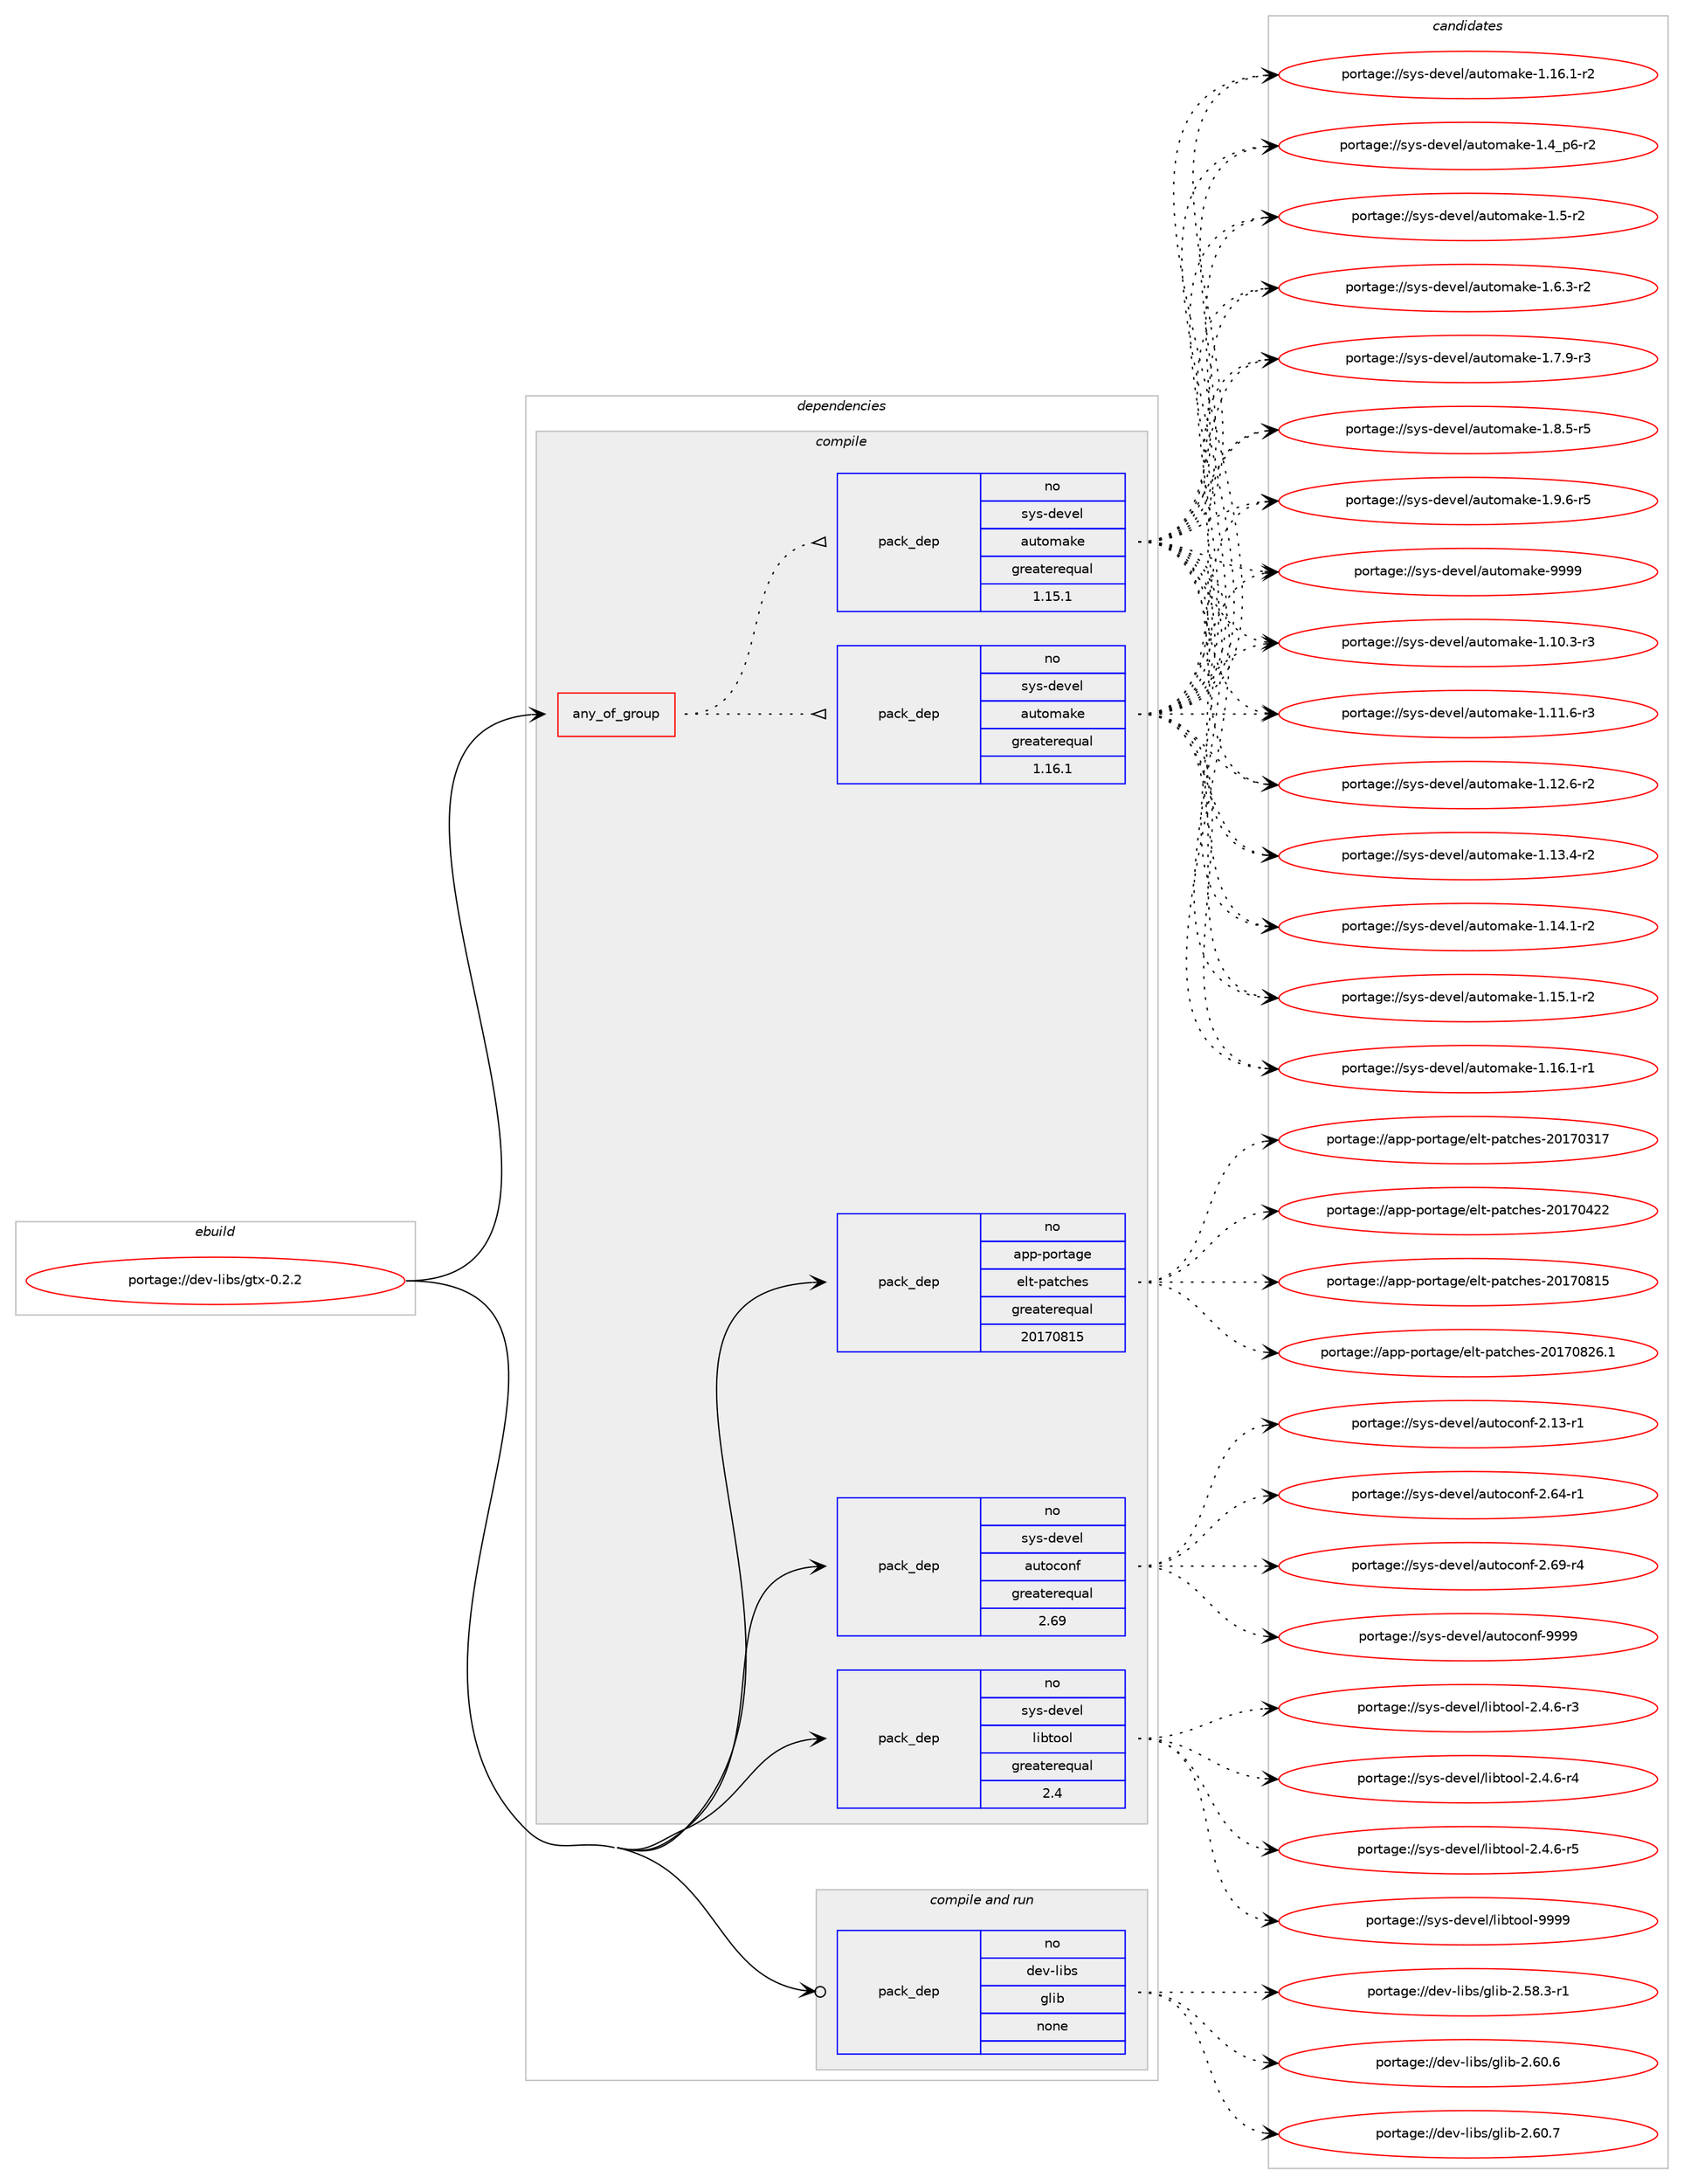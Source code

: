 digraph prolog {

# *************
# Graph options
# *************

newrank=true;
concentrate=true;
compound=true;
graph [rankdir=LR,fontname=Helvetica,fontsize=10,ranksep=1.5];#, ranksep=2.5, nodesep=0.2];
edge  [arrowhead=vee];
node  [fontname=Helvetica,fontsize=10];

# **********
# The ebuild
# **********

subgraph cluster_leftcol {
color=gray;
rank=same;
label=<<i>ebuild</i>>;
id [label="portage://dev-libs/gtx-0.2.2", color=red, width=4, href="../dev-libs/gtx-0.2.2.svg"];
}

# ****************
# The dependencies
# ****************

subgraph cluster_midcol {
color=gray;
label=<<i>dependencies</i>>;
subgraph cluster_compile {
fillcolor="#eeeeee";
style=filled;
label=<<i>compile</i>>;
subgraph any2868 {
dependency99251 [label=<<TABLE BORDER="0" CELLBORDER="1" CELLSPACING="0" CELLPADDING="4"><TR><TD CELLPADDING="10">any_of_group</TD></TR></TABLE>>, shape=none, color=red];subgraph pack75542 {
dependency99252 [label=<<TABLE BORDER="0" CELLBORDER="1" CELLSPACING="0" CELLPADDING="4" WIDTH="220"><TR><TD ROWSPAN="6" CELLPADDING="30">pack_dep</TD></TR><TR><TD WIDTH="110">no</TD></TR><TR><TD>sys-devel</TD></TR><TR><TD>automake</TD></TR><TR><TD>greaterequal</TD></TR><TR><TD>1.16.1</TD></TR></TABLE>>, shape=none, color=blue];
}
dependency99251:e -> dependency99252:w [weight=20,style="dotted",arrowhead="oinv"];
subgraph pack75543 {
dependency99253 [label=<<TABLE BORDER="0" CELLBORDER="1" CELLSPACING="0" CELLPADDING="4" WIDTH="220"><TR><TD ROWSPAN="6" CELLPADDING="30">pack_dep</TD></TR><TR><TD WIDTH="110">no</TD></TR><TR><TD>sys-devel</TD></TR><TR><TD>automake</TD></TR><TR><TD>greaterequal</TD></TR><TR><TD>1.15.1</TD></TR></TABLE>>, shape=none, color=blue];
}
dependency99251:e -> dependency99253:w [weight=20,style="dotted",arrowhead="oinv"];
}
id:e -> dependency99251:w [weight=20,style="solid",arrowhead="vee"];
subgraph pack75544 {
dependency99254 [label=<<TABLE BORDER="0" CELLBORDER="1" CELLSPACING="0" CELLPADDING="4" WIDTH="220"><TR><TD ROWSPAN="6" CELLPADDING="30">pack_dep</TD></TR><TR><TD WIDTH="110">no</TD></TR><TR><TD>app-portage</TD></TR><TR><TD>elt-patches</TD></TR><TR><TD>greaterequal</TD></TR><TR><TD>20170815</TD></TR></TABLE>>, shape=none, color=blue];
}
id:e -> dependency99254:w [weight=20,style="solid",arrowhead="vee"];
subgraph pack75545 {
dependency99255 [label=<<TABLE BORDER="0" CELLBORDER="1" CELLSPACING="0" CELLPADDING="4" WIDTH="220"><TR><TD ROWSPAN="6" CELLPADDING="30">pack_dep</TD></TR><TR><TD WIDTH="110">no</TD></TR><TR><TD>sys-devel</TD></TR><TR><TD>autoconf</TD></TR><TR><TD>greaterequal</TD></TR><TR><TD>2.69</TD></TR></TABLE>>, shape=none, color=blue];
}
id:e -> dependency99255:w [weight=20,style="solid",arrowhead="vee"];
subgraph pack75546 {
dependency99256 [label=<<TABLE BORDER="0" CELLBORDER="1" CELLSPACING="0" CELLPADDING="4" WIDTH="220"><TR><TD ROWSPAN="6" CELLPADDING="30">pack_dep</TD></TR><TR><TD WIDTH="110">no</TD></TR><TR><TD>sys-devel</TD></TR><TR><TD>libtool</TD></TR><TR><TD>greaterequal</TD></TR><TR><TD>2.4</TD></TR></TABLE>>, shape=none, color=blue];
}
id:e -> dependency99256:w [weight=20,style="solid",arrowhead="vee"];
}
subgraph cluster_compileandrun {
fillcolor="#eeeeee";
style=filled;
label=<<i>compile and run</i>>;
subgraph pack75547 {
dependency99257 [label=<<TABLE BORDER="0" CELLBORDER="1" CELLSPACING="0" CELLPADDING="4" WIDTH="220"><TR><TD ROWSPAN="6" CELLPADDING="30">pack_dep</TD></TR><TR><TD WIDTH="110">no</TD></TR><TR><TD>dev-libs</TD></TR><TR><TD>glib</TD></TR><TR><TD>none</TD></TR><TR><TD></TD></TR></TABLE>>, shape=none, color=blue];
}
id:e -> dependency99257:w [weight=20,style="solid",arrowhead="odotvee"];
}
subgraph cluster_run {
fillcolor="#eeeeee";
style=filled;
label=<<i>run</i>>;
}
}

# **************
# The candidates
# **************

subgraph cluster_choices {
rank=same;
color=gray;
label=<<i>candidates</i>>;

subgraph choice75542 {
color=black;
nodesep=1;
choiceportage11512111545100101118101108479711711611110997107101454946494846514511451 [label="portage://sys-devel/automake-1.10.3-r3", color=red, width=4,href="../sys-devel/automake-1.10.3-r3.svg"];
choiceportage11512111545100101118101108479711711611110997107101454946494946544511451 [label="portage://sys-devel/automake-1.11.6-r3", color=red, width=4,href="../sys-devel/automake-1.11.6-r3.svg"];
choiceportage11512111545100101118101108479711711611110997107101454946495046544511450 [label="portage://sys-devel/automake-1.12.6-r2", color=red, width=4,href="../sys-devel/automake-1.12.6-r2.svg"];
choiceportage11512111545100101118101108479711711611110997107101454946495146524511450 [label="portage://sys-devel/automake-1.13.4-r2", color=red, width=4,href="../sys-devel/automake-1.13.4-r2.svg"];
choiceportage11512111545100101118101108479711711611110997107101454946495246494511450 [label="portage://sys-devel/automake-1.14.1-r2", color=red, width=4,href="../sys-devel/automake-1.14.1-r2.svg"];
choiceportage11512111545100101118101108479711711611110997107101454946495346494511450 [label="portage://sys-devel/automake-1.15.1-r2", color=red, width=4,href="../sys-devel/automake-1.15.1-r2.svg"];
choiceportage11512111545100101118101108479711711611110997107101454946495446494511449 [label="portage://sys-devel/automake-1.16.1-r1", color=red, width=4,href="../sys-devel/automake-1.16.1-r1.svg"];
choiceportage11512111545100101118101108479711711611110997107101454946495446494511450 [label="portage://sys-devel/automake-1.16.1-r2", color=red, width=4,href="../sys-devel/automake-1.16.1-r2.svg"];
choiceportage115121115451001011181011084797117116111109971071014549465295112544511450 [label="portage://sys-devel/automake-1.4_p6-r2", color=red, width=4,href="../sys-devel/automake-1.4_p6-r2.svg"];
choiceportage11512111545100101118101108479711711611110997107101454946534511450 [label="portage://sys-devel/automake-1.5-r2", color=red, width=4,href="../sys-devel/automake-1.5-r2.svg"];
choiceportage115121115451001011181011084797117116111109971071014549465446514511450 [label="portage://sys-devel/automake-1.6.3-r2", color=red, width=4,href="../sys-devel/automake-1.6.3-r2.svg"];
choiceportage115121115451001011181011084797117116111109971071014549465546574511451 [label="portage://sys-devel/automake-1.7.9-r3", color=red, width=4,href="../sys-devel/automake-1.7.9-r3.svg"];
choiceportage115121115451001011181011084797117116111109971071014549465646534511453 [label="portage://sys-devel/automake-1.8.5-r5", color=red, width=4,href="../sys-devel/automake-1.8.5-r5.svg"];
choiceportage115121115451001011181011084797117116111109971071014549465746544511453 [label="portage://sys-devel/automake-1.9.6-r5", color=red, width=4,href="../sys-devel/automake-1.9.6-r5.svg"];
choiceportage115121115451001011181011084797117116111109971071014557575757 [label="portage://sys-devel/automake-9999", color=red, width=4,href="../sys-devel/automake-9999.svg"];
dependency99252:e -> choiceportage11512111545100101118101108479711711611110997107101454946494846514511451:w [style=dotted,weight="100"];
dependency99252:e -> choiceportage11512111545100101118101108479711711611110997107101454946494946544511451:w [style=dotted,weight="100"];
dependency99252:e -> choiceportage11512111545100101118101108479711711611110997107101454946495046544511450:w [style=dotted,weight="100"];
dependency99252:e -> choiceportage11512111545100101118101108479711711611110997107101454946495146524511450:w [style=dotted,weight="100"];
dependency99252:e -> choiceportage11512111545100101118101108479711711611110997107101454946495246494511450:w [style=dotted,weight="100"];
dependency99252:e -> choiceportage11512111545100101118101108479711711611110997107101454946495346494511450:w [style=dotted,weight="100"];
dependency99252:e -> choiceportage11512111545100101118101108479711711611110997107101454946495446494511449:w [style=dotted,weight="100"];
dependency99252:e -> choiceportage11512111545100101118101108479711711611110997107101454946495446494511450:w [style=dotted,weight="100"];
dependency99252:e -> choiceportage115121115451001011181011084797117116111109971071014549465295112544511450:w [style=dotted,weight="100"];
dependency99252:e -> choiceportage11512111545100101118101108479711711611110997107101454946534511450:w [style=dotted,weight="100"];
dependency99252:e -> choiceportage115121115451001011181011084797117116111109971071014549465446514511450:w [style=dotted,weight="100"];
dependency99252:e -> choiceportage115121115451001011181011084797117116111109971071014549465546574511451:w [style=dotted,weight="100"];
dependency99252:e -> choiceportage115121115451001011181011084797117116111109971071014549465646534511453:w [style=dotted,weight="100"];
dependency99252:e -> choiceportage115121115451001011181011084797117116111109971071014549465746544511453:w [style=dotted,weight="100"];
dependency99252:e -> choiceportage115121115451001011181011084797117116111109971071014557575757:w [style=dotted,weight="100"];
}
subgraph choice75543 {
color=black;
nodesep=1;
choiceportage11512111545100101118101108479711711611110997107101454946494846514511451 [label="portage://sys-devel/automake-1.10.3-r3", color=red, width=4,href="../sys-devel/automake-1.10.3-r3.svg"];
choiceportage11512111545100101118101108479711711611110997107101454946494946544511451 [label="portage://sys-devel/automake-1.11.6-r3", color=red, width=4,href="../sys-devel/automake-1.11.6-r3.svg"];
choiceportage11512111545100101118101108479711711611110997107101454946495046544511450 [label="portage://sys-devel/automake-1.12.6-r2", color=red, width=4,href="../sys-devel/automake-1.12.6-r2.svg"];
choiceportage11512111545100101118101108479711711611110997107101454946495146524511450 [label="portage://sys-devel/automake-1.13.4-r2", color=red, width=4,href="../sys-devel/automake-1.13.4-r2.svg"];
choiceportage11512111545100101118101108479711711611110997107101454946495246494511450 [label="portage://sys-devel/automake-1.14.1-r2", color=red, width=4,href="../sys-devel/automake-1.14.1-r2.svg"];
choiceportage11512111545100101118101108479711711611110997107101454946495346494511450 [label="portage://sys-devel/automake-1.15.1-r2", color=red, width=4,href="../sys-devel/automake-1.15.1-r2.svg"];
choiceportage11512111545100101118101108479711711611110997107101454946495446494511449 [label="portage://sys-devel/automake-1.16.1-r1", color=red, width=4,href="../sys-devel/automake-1.16.1-r1.svg"];
choiceportage11512111545100101118101108479711711611110997107101454946495446494511450 [label="portage://sys-devel/automake-1.16.1-r2", color=red, width=4,href="../sys-devel/automake-1.16.1-r2.svg"];
choiceportage115121115451001011181011084797117116111109971071014549465295112544511450 [label="portage://sys-devel/automake-1.4_p6-r2", color=red, width=4,href="../sys-devel/automake-1.4_p6-r2.svg"];
choiceportage11512111545100101118101108479711711611110997107101454946534511450 [label="portage://sys-devel/automake-1.5-r2", color=red, width=4,href="../sys-devel/automake-1.5-r2.svg"];
choiceportage115121115451001011181011084797117116111109971071014549465446514511450 [label="portage://sys-devel/automake-1.6.3-r2", color=red, width=4,href="../sys-devel/automake-1.6.3-r2.svg"];
choiceportage115121115451001011181011084797117116111109971071014549465546574511451 [label="portage://sys-devel/automake-1.7.9-r3", color=red, width=4,href="../sys-devel/automake-1.7.9-r3.svg"];
choiceportage115121115451001011181011084797117116111109971071014549465646534511453 [label="portage://sys-devel/automake-1.8.5-r5", color=red, width=4,href="../sys-devel/automake-1.8.5-r5.svg"];
choiceportage115121115451001011181011084797117116111109971071014549465746544511453 [label="portage://sys-devel/automake-1.9.6-r5", color=red, width=4,href="../sys-devel/automake-1.9.6-r5.svg"];
choiceportage115121115451001011181011084797117116111109971071014557575757 [label="portage://sys-devel/automake-9999", color=red, width=4,href="../sys-devel/automake-9999.svg"];
dependency99253:e -> choiceportage11512111545100101118101108479711711611110997107101454946494846514511451:w [style=dotted,weight="100"];
dependency99253:e -> choiceportage11512111545100101118101108479711711611110997107101454946494946544511451:w [style=dotted,weight="100"];
dependency99253:e -> choiceportage11512111545100101118101108479711711611110997107101454946495046544511450:w [style=dotted,weight="100"];
dependency99253:e -> choiceportage11512111545100101118101108479711711611110997107101454946495146524511450:w [style=dotted,weight="100"];
dependency99253:e -> choiceportage11512111545100101118101108479711711611110997107101454946495246494511450:w [style=dotted,weight="100"];
dependency99253:e -> choiceportage11512111545100101118101108479711711611110997107101454946495346494511450:w [style=dotted,weight="100"];
dependency99253:e -> choiceportage11512111545100101118101108479711711611110997107101454946495446494511449:w [style=dotted,weight="100"];
dependency99253:e -> choiceportage11512111545100101118101108479711711611110997107101454946495446494511450:w [style=dotted,weight="100"];
dependency99253:e -> choiceportage115121115451001011181011084797117116111109971071014549465295112544511450:w [style=dotted,weight="100"];
dependency99253:e -> choiceportage11512111545100101118101108479711711611110997107101454946534511450:w [style=dotted,weight="100"];
dependency99253:e -> choiceportage115121115451001011181011084797117116111109971071014549465446514511450:w [style=dotted,weight="100"];
dependency99253:e -> choiceportage115121115451001011181011084797117116111109971071014549465546574511451:w [style=dotted,weight="100"];
dependency99253:e -> choiceportage115121115451001011181011084797117116111109971071014549465646534511453:w [style=dotted,weight="100"];
dependency99253:e -> choiceportage115121115451001011181011084797117116111109971071014549465746544511453:w [style=dotted,weight="100"];
dependency99253:e -> choiceportage115121115451001011181011084797117116111109971071014557575757:w [style=dotted,weight="100"];
}
subgraph choice75544 {
color=black;
nodesep=1;
choiceportage97112112451121111141169710310147101108116451129711699104101115455048495548514955 [label="portage://app-portage/elt-patches-20170317", color=red, width=4,href="../app-portage/elt-patches-20170317.svg"];
choiceportage97112112451121111141169710310147101108116451129711699104101115455048495548525050 [label="portage://app-portage/elt-patches-20170422", color=red, width=4,href="../app-portage/elt-patches-20170422.svg"];
choiceportage97112112451121111141169710310147101108116451129711699104101115455048495548564953 [label="portage://app-portage/elt-patches-20170815", color=red, width=4,href="../app-portage/elt-patches-20170815.svg"];
choiceportage971121124511211111411697103101471011081164511297116991041011154550484955485650544649 [label="portage://app-portage/elt-patches-20170826.1", color=red, width=4,href="../app-portage/elt-patches-20170826.1.svg"];
dependency99254:e -> choiceportage97112112451121111141169710310147101108116451129711699104101115455048495548514955:w [style=dotted,weight="100"];
dependency99254:e -> choiceportage97112112451121111141169710310147101108116451129711699104101115455048495548525050:w [style=dotted,weight="100"];
dependency99254:e -> choiceportage97112112451121111141169710310147101108116451129711699104101115455048495548564953:w [style=dotted,weight="100"];
dependency99254:e -> choiceportage971121124511211111411697103101471011081164511297116991041011154550484955485650544649:w [style=dotted,weight="100"];
}
subgraph choice75545 {
color=black;
nodesep=1;
choiceportage1151211154510010111810110847971171161119911111010245504649514511449 [label="portage://sys-devel/autoconf-2.13-r1", color=red, width=4,href="../sys-devel/autoconf-2.13-r1.svg"];
choiceportage1151211154510010111810110847971171161119911111010245504654524511449 [label="portage://sys-devel/autoconf-2.64-r1", color=red, width=4,href="../sys-devel/autoconf-2.64-r1.svg"];
choiceportage1151211154510010111810110847971171161119911111010245504654574511452 [label="portage://sys-devel/autoconf-2.69-r4", color=red, width=4,href="../sys-devel/autoconf-2.69-r4.svg"];
choiceportage115121115451001011181011084797117116111991111101024557575757 [label="portage://sys-devel/autoconf-9999", color=red, width=4,href="../sys-devel/autoconf-9999.svg"];
dependency99255:e -> choiceportage1151211154510010111810110847971171161119911111010245504649514511449:w [style=dotted,weight="100"];
dependency99255:e -> choiceportage1151211154510010111810110847971171161119911111010245504654524511449:w [style=dotted,weight="100"];
dependency99255:e -> choiceportage1151211154510010111810110847971171161119911111010245504654574511452:w [style=dotted,weight="100"];
dependency99255:e -> choiceportage115121115451001011181011084797117116111991111101024557575757:w [style=dotted,weight="100"];
}
subgraph choice75546 {
color=black;
nodesep=1;
choiceportage1151211154510010111810110847108105981161111111084550465246544511451 [label="portage://sys-devel/libtool-2.4.6-r3", color=red, width=4,href="../sys-devel/libtool-2.4.6-r3.svg"];
choiceportage1151211154510010111810110847108105981161111111084550465246544511452 [label="portage://sys-devel/libtool-2.4.6-r4", color=red, width=4,href="../sys-devel/libtool-2.4.6-r4.svg"];
choiceportage1151211154510010111810110847108105981161111111084550465246544511453 [label="portage://sys-devel/libtool-2.4.6-r5", color=red, width=4,href="../sys-devel/libtool-2.4.6-r5.svg"];
choiceportage1151211154510010111810110847108105981161111111084557575757 [label="portage://sys-devel/libtool-9999", color=red, width=4,href="../sys-devel/libtool-9999.svg"];
dependency99256:e -> choiceportage1151211154510010111810110847108105981161111111084550465246544511451:w [style=dotted,weight="100"];
dependency99256:e -> choiceportage1151211154510010111810110847108105981161111111084550465246544511452:w [style=dotted,weight="100"];
dependency99256:e -> choiceportage1151211154510010111810110847108105981161111111084550465246544511453:w [style=dotted,weight="100"];
dependency99256:e -> choiceportage1151211154510010111810110847108105981161111111084557575757:w [style=dotted,weight="100"];
}
subgraph choice75547 {
color=black;
nodesep=1;
choiceportage10010111845108105981154710310810598455046535646514511449 [label="portage://dev-libs/glib-2.58.3-r1", color=red, width=4,href="../dev-libs/glib-2.58.3-r1.svg"];
choiceportage1001011184510810598115471031081059845504654484654 [label="portage://dev-libs/glib-2.60.6", color=red, width=4,href="../dev-libs/glib-2.60.6.svg"];
choiceportage1001011184510810598115471031081059845504654484655 [label="portage://dev-libs/glib-2.60.7", color=red, width=4,href="../dev-libs/glib-2.60.7.svg"];
dependency99257:e -> choiceportage10010111845108105981154710310810598455046535646514511449:w [style=dotted,weight="100"];
dependency99257:e -> choiceportage1001011184510810598115471031081059845504654484654:w [style=dotted,weight="100"];
dependency99257:e -> choiceportage1001011184510810598115471031081059845504654484655:w [style=dotted,weight="100"];
}
}

}
